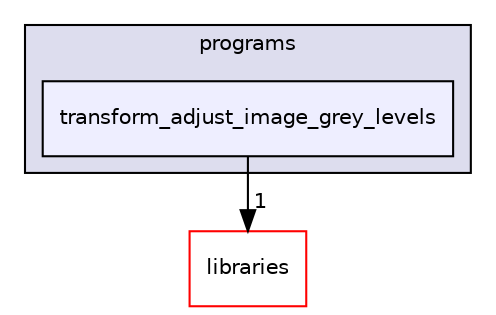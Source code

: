 digraph "xmipp/applications/programs/transform_adjust_image_grey_levels" {
  compound=true
  node [ fontsize="10", fontname="Helvetica"];
  edge [ labelfontsize="10", labelfontname="Helvetica"];
  subgraph clusterdir_592b16dc4070b933e5655da2b0d20bbb {
    graph [ bgcolor="#ddddee", pencolor="black", label="programs" fontname="Helvetica", fontsize="10", URL="dir_592b16dc4070b933e5655da2b0d20bbb.html"]
  dir_61d222668f7be6bfd4b5ab6fe9cd9a19 [shape=box, label="transform_adjust_image_grey_levels", style="filled", fillcolor="#eeeeff", pencolor="black", URL="dir_61d222668f7be6bfd4b5ab6fe9cd9a19.html"];
  }
  dir_29dba3f3840f20df3b04d1972e99046b [shape=box label="libraries" fillcolor="white" style="filled" color="red" URL="dir_29dba3f3840f20df3b04d1972e99046b.html"];
  dir_61d222668f7be6bfd4b5ab6fe9cd9a19->dir_29dba3f3840f20df3b04d1972e99046b [headlabel="1", labeldistance=1.5 headhref="dir_000222_000042.html"];
}
